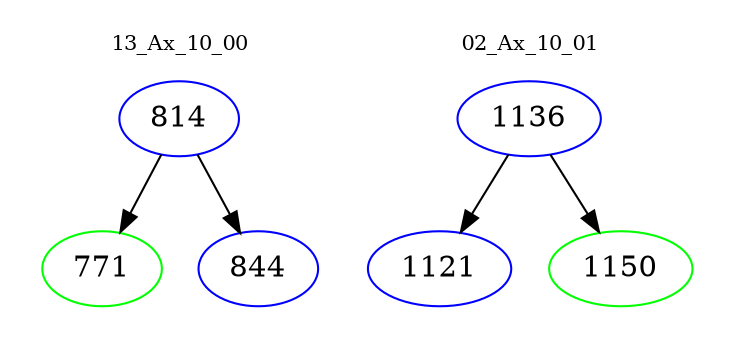 digraph{
subgraph cluster_0 {
color = white
label = "13_Ax_10_00";
fontsize=10;
T0_814 [label="814", color="blue"]
T0_814 -> T0_771 [color="black"]
T0_771 [label="771", color="green"]
T0_814 -> T0_844 [color="black"]
T0_844 [label="844", color="blue"]
}
subgraph cluster_1 {
color = white
label = "02_Ax_10_01";
fontsize=10;
T1_1136 [label="1136", color="blue"]
T1_1136 -> T1_1121 [color="black"]
T1_1121 [label="1121", color="blue"]
T1_1136 -> T1_1150 [color="black"]
T1_1150 [label="1150", color="green"]
}
}
